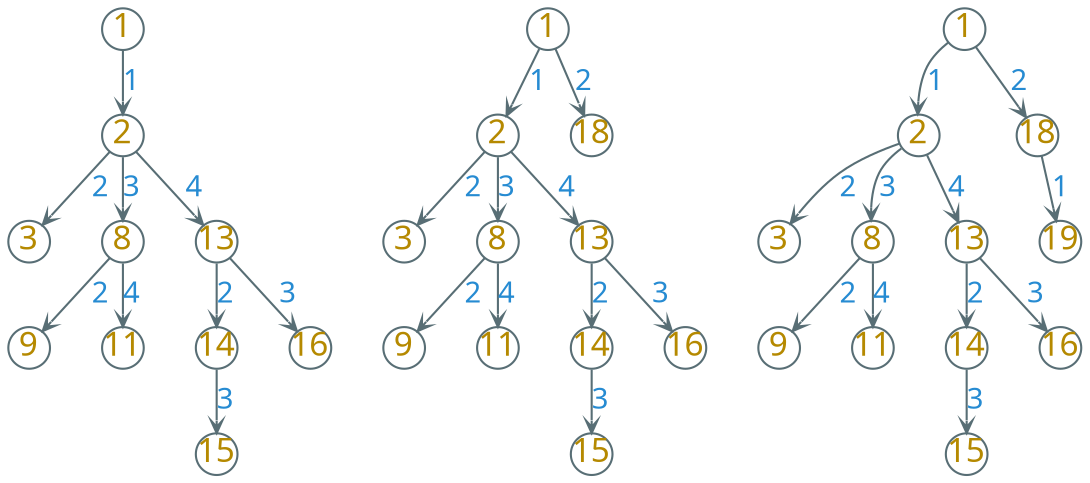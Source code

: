 digraph g {
    bgcolor=transparent
    rankdir=TB
    graph [nodesep=0.35, ranksep=0.05]
    node [shape=circle, fixedsize=true, width=0.28, color="#586e75", fontcolor="#b58900", fontsize=16, fontname="LXGWWenKai"]
    edge [arrowhead=vee, color="#586e75", fontcolor="#268bd2", fontsize=14, fontname="LXGWWenKai" arrowsize=0.6]

    n10 [label=1]
    n11 [label=2]
    n12 [label=3]
    n13 [label=8]
    n14 [label=9]
    n15 [label=11]
    n16 [label=13]
    n17 [label=14]
    n18 [label=15]
    n19 [label=16]

    n10 -> n11 [label="1"]
    n11 -> n12 [label="2"]
    n11 -> n13 [label="3"]
    n13 -> n14 [label="2"]
    n13 -> n15 [label="4"]
    n11 -> n16 [label="4"]
    n16 -> n17 [label="2"]
    n17 -> n18 [label="3"]
    n16 -> n19 [label="3"]

    n1 [label=1]
    n2 [label=2]
    n3 [label=3]
    n4 [label=8]
    n5 [label=9]
    n6 [label=11]
    n7 [label=13]
    n8 [label=14]
    n9 [label=15]
    n0 [label=16]
    n20 [label=18]

    n1 -> n2 [label="1"]
    n2 -> n3 [label="2"]
    n2 -> n4 [label="3"]
    n4 -> n5 [label="2"]
    n4 -> n6 [label="4"]
    n2 -> n7 [label="4"]
    n7 -> n8 [label="2"]
    n7 -> n0 [label="3"]
    n8 -> n9 [label="3"]
    n1 -> n20 [label="2"]

    1 -> 2 [label="1"]

    2 -> 3 [label="2"]
    2 -> 8 [label="3"]
    2 -> 13 [label="4"]

    8 -> 9 [label="2"]
    8 -> 11 [label="4"]

    13 -> 14 [label="2"]
    14 -> 15 [label="3"]
    13 -> 16 [label="3"]

    1 -> 18 [label="2"]
    18 -> 19 [label="1"]
}
